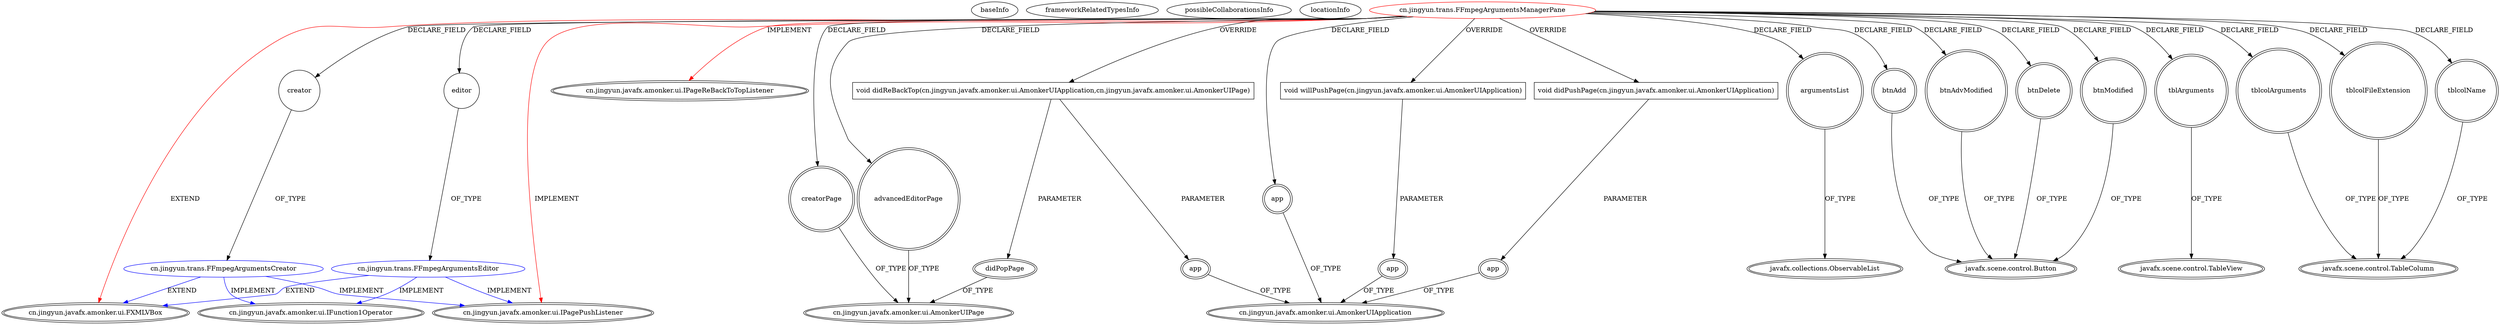 digraph {
baseInfo[graphId=1846,category="extension_graph",isAnonymous=false,possibleRelation=true]
frameworkRelatedTypesInfo[0="cn.jingyun.javafx.amonker.ui.FXMLVBox",1="cn.jingyun.javafx.amonker.ui.IPagePushListener",2="cn.jingyun.javafx.amonker.ui.IPageReBackToTopListener"]
possibleCollaborationsInfo[0="1846~FIELD_DECLARATION-~cn.jingyun.javafx.amonker.ui.FXMLVBox cn.jingyun.javafx.amonker.ui.IPagePushListener cn.jingyun.javafx.amonker.ui.IPageReBackToTopListener ~cn.jingyun.javafx.amonker.ui.FXMLVBox cn.jingyun.javafx.amonker.ui.IFunction1Operator cn.jingyun.javafx.amonker.ui.IPagePushListener ~false~false"]
locationInfo[projectName="amonker-Trans",filePath="/amonker-Trans/Trans-master/src/cn/jingyun/trans/FFmpegArgumentsManagerPane.java",contextSignature="FFmpegArgumentsManagerPane",graphId="1846"]
0[label="cn.jingyun.trans.FFmpegArgumentsManagerPane",vertexType="ROOT_CLIENT_CLASS_DECLARATION",isFrameworkType=false,color=red]
1[label="cn.jingyun.javafx.amonker.ui.FXMLVBox",vertexType="FRAMEWORK_CLASS_TYPE",isFrameworkType=true,peripheries=2]
2[label="cn.jingyun.javafx.amonker.ui.IPagePushListener",vertexType="FRAMEWORK_INTERFACE_TYPE",isFrameworkType=true,peripheries=2]
3[label="cn.jingyun.javafx.amonker.ui.IPageReBackToTopListener",vertexType="FRAMEWORK_INTERFACE_TYPE",isFrameworkType=true,peripheries=2]
4[label="advancedEditorPage",vertexType="FIELD_DECLARATION",isFrameworkType=true,peripheries=2,shape=circle]
5[label="cn.jingyun.javafx.amonker.ui.AmonkerUIPage",vertexType="FRAMEWORK_CLASS_TYPE",isFrameworkType=true,peripheries=2]
6[label="app",vertexType="FIELD_DECLARATION",isFrameworkType=true,peripheries=2,shape=circle]
7[label="cn.jingyun.javafx.amonker.ui.AmonkerUIApplication",vertexType="FRAMEWORK_CLASS_TYPE",isFrameworkType=true,peripheries=2]
8[label="argumentsList",vertexType="FIELD_DECLARATION",isFrameworkType=true,peripheries=2,shape=circle]
9[label="javafx.collections.ObservableList",vertexType="FRAMEWORK_INTERFACE_TYPE",isFrameworkType=true,peripheries=2]
10[label="btnAdd",vertexType="FIELD_DECLARATION",isFrameworkType=true,peripheries=2,shape=circle]
11[label="javafx.scene.control.Button",vertexType="FRAMEWORK_CLASS_TYPE",isFrameworkType=true,peripheries=2]
12[label="btnAdvModified",vertexType="FIELD_DECLARATION",isFrameworkType=true,peripheries=2,shape=circle]
14[label="btnDelete",vertexType="FIELD_DECLARATION",isFrameworkType=true,peripheries=2,shape=circle]
16[label="btnModified",vertexType="FIELD_DECLARATION",isFrameworkType=true,peripheries=2,shape=circle]
18[label="creator",vertexType="FIELD_DECLARATION",isFrameworkType=false,shape=circle]
19[label="cn.jingyun.trans.FFmpegArgumentsCreator",vertexType="REFERENCE_CLIENT_CLASS_DECLARATION",isFrameworkType=false,color=blue]
21[label="cn.jingyun.javafx.amonker.ui.IFunction1Operator",vertexType="FRAMEWORK_INTERFACE_TYPE",isFrameworkType=true,peripheries=2]
23[label="creatorPage",vertexType="FIELD_DECLARATION",isFrameworkType=true,peripheries=2,shape=circle]
25[label="editor",vertexType="FIELD_DECLARATION",isFrameworkType=false,shape=circle]
26[label="cn.jingyun.trans.FFmpegArgumentsEditor",vertexType="REFERENCE_CLIENT_CLASS_DECLARATION",isFrameworkType=false,color=blue]
30[label="tblArguments",vertexType="FIELD_DECLARATION",isFrameworkType=true,peripheries=2,shape=circle]
31[label="javafx.scene.control.TableView",vertexType="FRAMEWORK_CLASS_TYPE",isFrameworkType=true,peripheries=2]
32[label="tblcolArguments",vertexType="FIELD_DECLARATION",isFrameworkType=true,peripheries=2,shape=circle]
33[label="javafx.scene.control.TableColumn",vertexType="FRAMEWORK_CLASS_TYPE",isFrameworkType=true,peripheries=2]
34[label="tblcolFileExtension",vertexType="FIELD_DECLARATION",isFrameworkType=true,peripheries=2,shape=circle]
36[label="tblcolName",vertexType="FIELD_DECLARATION",isFrameworkType=true,peripheries=2,shape=circle]
38[label="void willPushPage(cn.jingyun.javafx.amonker.ui.AmonkerUIApplication)",vertexType="OVERRIDING_METHOD_DECLARATION",isFrameworkType=false,shape=box]
39[label="app",vertexType="PARAMETER_DECLARATION",isFrameworkType=true,peripheries=2]
41[label="void didPushPage(cn.jingyun.javafx.amonker.ui.AmonkerUIApplication)",vertexType="OVERRIDING_METHOD_DECLARATION",isFrameworkType=false,shape=box]
42[label="app",vertexType="PARAMETER_DECLARATION",isFrameworkType=true,peripheries=2]
44[label="void didReBackTop(cn.jingyun.javafx.amonker.ui.AmonkerUIApplication,cn.jingyun.javafx.amonker.ui.AmonkerUIPage)",vertexType="OVERRIDING_METHOD_DECLARATION",isFrameworkType=false,shape=box]
45[label="app",vertexType="PARAMETER_DECLARATION",isFrameworkType=true,peripheries=2]
47[label="didPopPage",vertexType="PARAMETER_DECLARATION",isFrameworkType=true,peripheries=2]
0->1[label="EXTEND",color=red]
0->2[label="IMPLEMENT",color=red]
0->3[label="IMPLEMENT",color=red]
0->4[label="DECLARE_FIELD"]
4->5[label="OF_TYPE"]
0->6[label="DECLARE_FIELD"]
6->7[label="OF_TYPE"]
0->8[label="DECLARE_FIELD"]
8->9[label="OF_TYPE"]
0->10[label="DECLARE_FIELD"]
10->11[label="OF_TYPE"]
0->12[label="DECLARE_FIELD"]
12->11[label="OF_TYPE"]
0->14[label="DECLARE_FIELD"]
14->11[label="OF_TYPE"]
0->16[label="DECLARE_FIELD"]
16->11[label="OF_TYPE"]
0->18[label="DECLARE_FIELD"]
19->1[label="EXTEND",color=blue]
19->21[label="IMPLEMENT",color=blue]
19->2[label="IMPLEMENT",color=blue]
18->19[label="OF_TYPE"]
0->23[label="DECLARE_FIELD"]
23->5[label="OF_TYPE"]
0->25[label="DECLARE_FIELD"]
26->1[label="EXTEND",color=blue]
26->21[label="IMPLEMENT",color=blue]
26->2[label="IMPLEMENT",color=blue]
25->26[label="OF_TYPE"]
0->30[label="DECLARE_FIELD"]
30->31[label="OF_TYPE"]
0->32[label="DECLARE_FIELD"]
32->33[label="OF_TYPE"]
0->34[label="DECLARE_FIELD"]
34->33[label="OF_TYPE"]
0->36[label="DECLARE_FIELD"]
36->33[label="OF_TYPE"]
0->38[label="OVERRIDE"]
39->7[label="OF_TYPE"]
38->39[label="PARAMETER"]
0->41[label="OVERRIDE"]
42->7[label="OF_TYPE"]
41->42[label="PARAMETER"]
0->44[label="OVERRIDE"]
45->7[label="OF_TYPE"]
44->45[label="PARAMETER"]
47->5[label="OF_TYPE"]
44->47[label="PARAMETER"]
}
